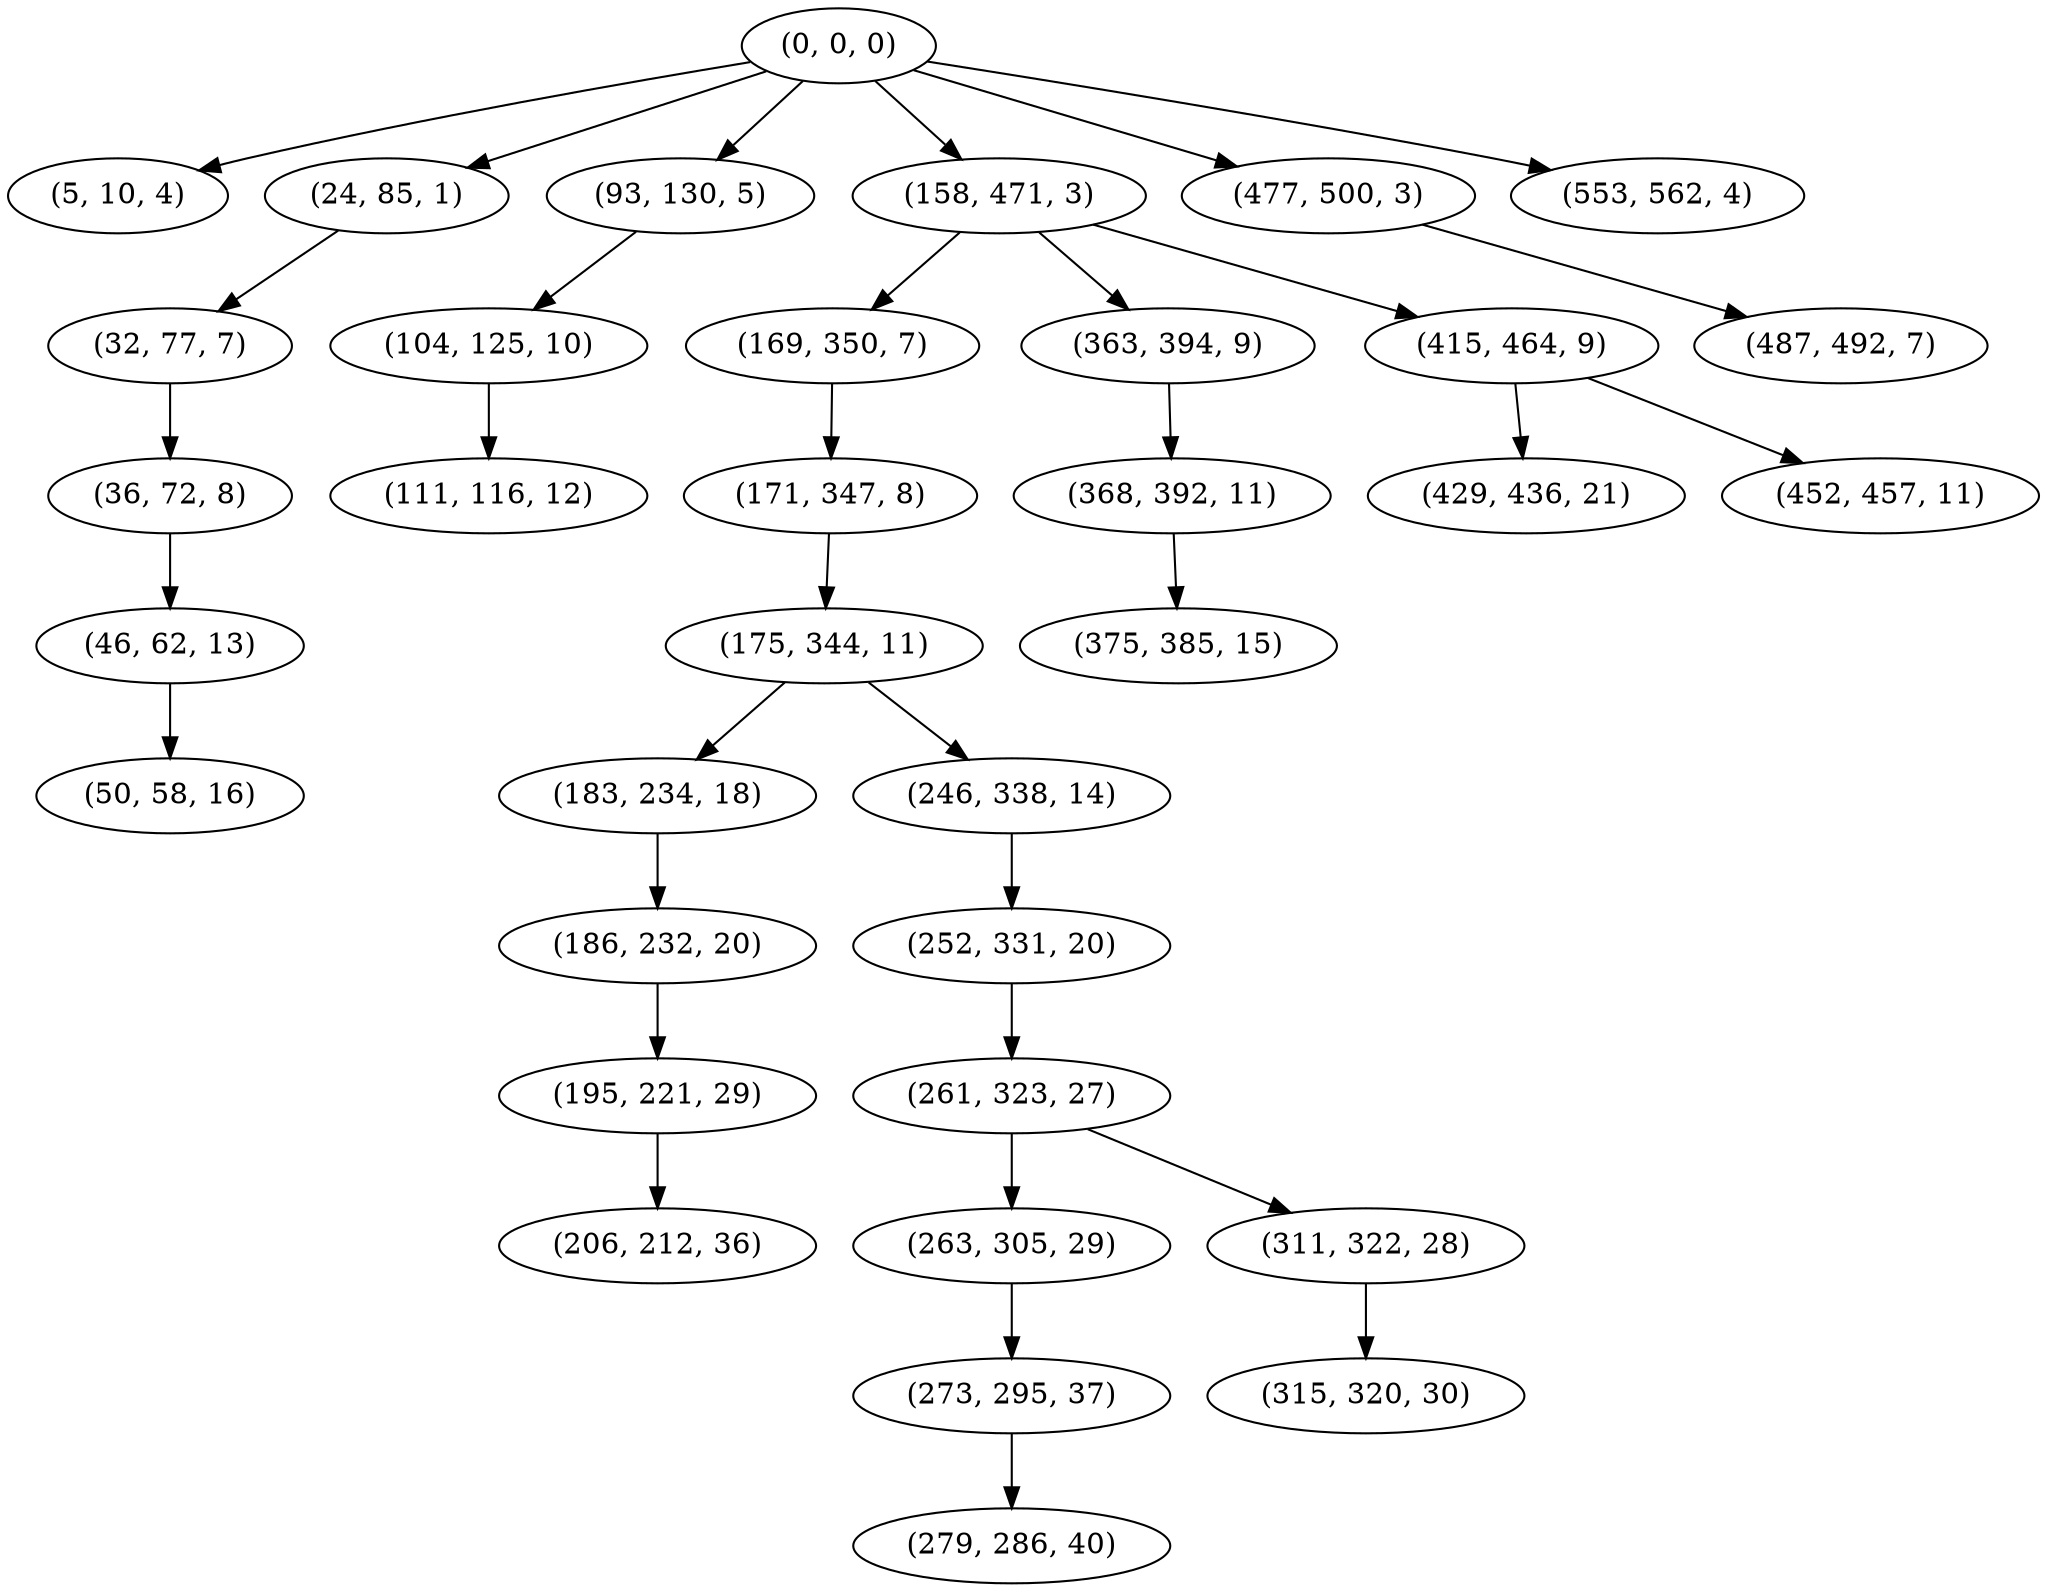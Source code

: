 digraph tree {
    "(0, 0, 0)";
    "(5, 10, 4)";
    "(24, 85, 1)";
    "(32, 77, 7)";
    "(36, 72, 8)";
    "(46, 62, 13)";
    "(50, 58, 16)";
    "(93, 130, 5)";
    "(104, 125, 10)";
    "(111, 116, 12)";
    "(158, 471, 3)";
    "(169, 350, 7)";
    "(171, 347, 8)";
    "(175, 344, 11)";
    "(183, 234, 18)";
    "(186, 232, 20)";
    "(195, 221, 29)";
    "(206, 212, 36)";
    "(246, 338, 14)";
    "(252, 331, 20)";
    "(261, 323, 27)";
    "(263, 305, 29)";
    "(273, 295, 37)";
    "(279, 286, 40)";
    "(311, 322, 28)";
    "(315, 320, 30)";
    "(363, 394, 9)";
    "(368, 392, 11)";
    "(375, 385, 15)";
    "(415, 464, 9)";
    "(429, 436, 21)";
    "(452, 457, 11)";
    "(477, 500, 3)";
    "(487, 492, 7)";
    "(553, 562, 4)";
    "(0, 0, 0)" -> "(5, 10, 4)";
    "(0, 0, 0)" -> "(24, 85, 1)";
    "(0, 0, 0)" -> "(93, 130, 5)";
    "(0, 0, 0)" -> "(158, 471, 3)";
    "(0, 0, 0)" -> "(477, 500, 3)";
    "(0, 0, 0)" -> "(553, 562, 4)";
    "(24, 85, 1)" -> "(32, 77, 7)";
    "(32, 77, 7)" -> "(36, 72, 8)";
    "(36, 72, 8)" -> "(46, 62, 13)";
    "(46, 62, 13)" -> "(50, 58, 16)";
    "(93, 130, 5)" -> "(104, 125, 10)";
    "(104, 125, 10)" -> "(111, 116, 12)";
    "(158, 471, 3)" -> "(169, 350, 7)";
    "(158, 471, 3)" -> "(363, 394, 9)";
    "(158, 471, 3)" -> "(415, 464, 9)";
    "(169, 350, 7)" -> "(171, 347, 8)";
    "(171, 347, 8)" -> "(175, 344, 11)";
    "(175, 344, 11)" -> "(183, 234, 18)";
    "(175, 344, 11)" -> "(246, 338, 14)";
    "(183, 234, 18)" -> "(186, 232, 20)";
    "(186, 232, 20)" -> "(195, 221, 29)";
    "(195, 221, 29)" -> "(206, 212, 36)";
    "(246, 338, 14)" -> "(252, 331, 20)";
    "(252, 331, 20)" -> "(261, 323, 27)";
    "(261, 323, 27)" -> "(263, 305, 29)";
    "(261, 323, 27)" -> "(311, 322, 28)";
    "(263, 305, 29)" -> "(273, 295, 37)";
    "(273, 295, 37)" -> "(279, 286, 40)";
    "(311, 322, 28)" -> "(315, 320, 30)";
    "(363, 394, 9)" -> "(368, 392, 11)";
    "(368, 392, 11)" -> "(375, 385, 15)";
    "(415, 464, 9)" -> "(429, 436, 21)";
    "(415, 464, 9)" -> "(452, 457, 11)";
    "(477, 500, 3)" -> "(487, 492, 7)";
}
